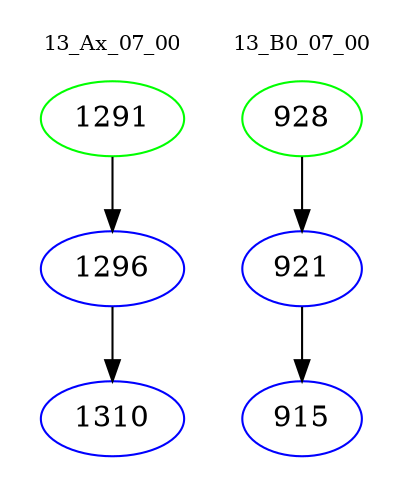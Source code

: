 digraph{
subgraph cluster_0 {
color = white
label = "13_Ax_07_00";
fontsize=10;
T0_1291 [label="1291", color="green"]
T0_1291 -> T0_1296 [color="black"]
T0_1296 [label="1296", color="blue"]
T0_1296 -> T0_1310 [color="black"]
T0_1310 [label="1310", color="blue"]
}
subgraph cluster_1 {
color = white
label = "13_B0_07_00";
fontsize=10;
T1_928 [label="928", color="green"]
T1_928 -> T1_921 [color="black"]
T1_921 [label="921", color="blue"]
T1_921 -> T1_915 [color="black"]
T1_915 [label="915", color="blue"]
}
}
